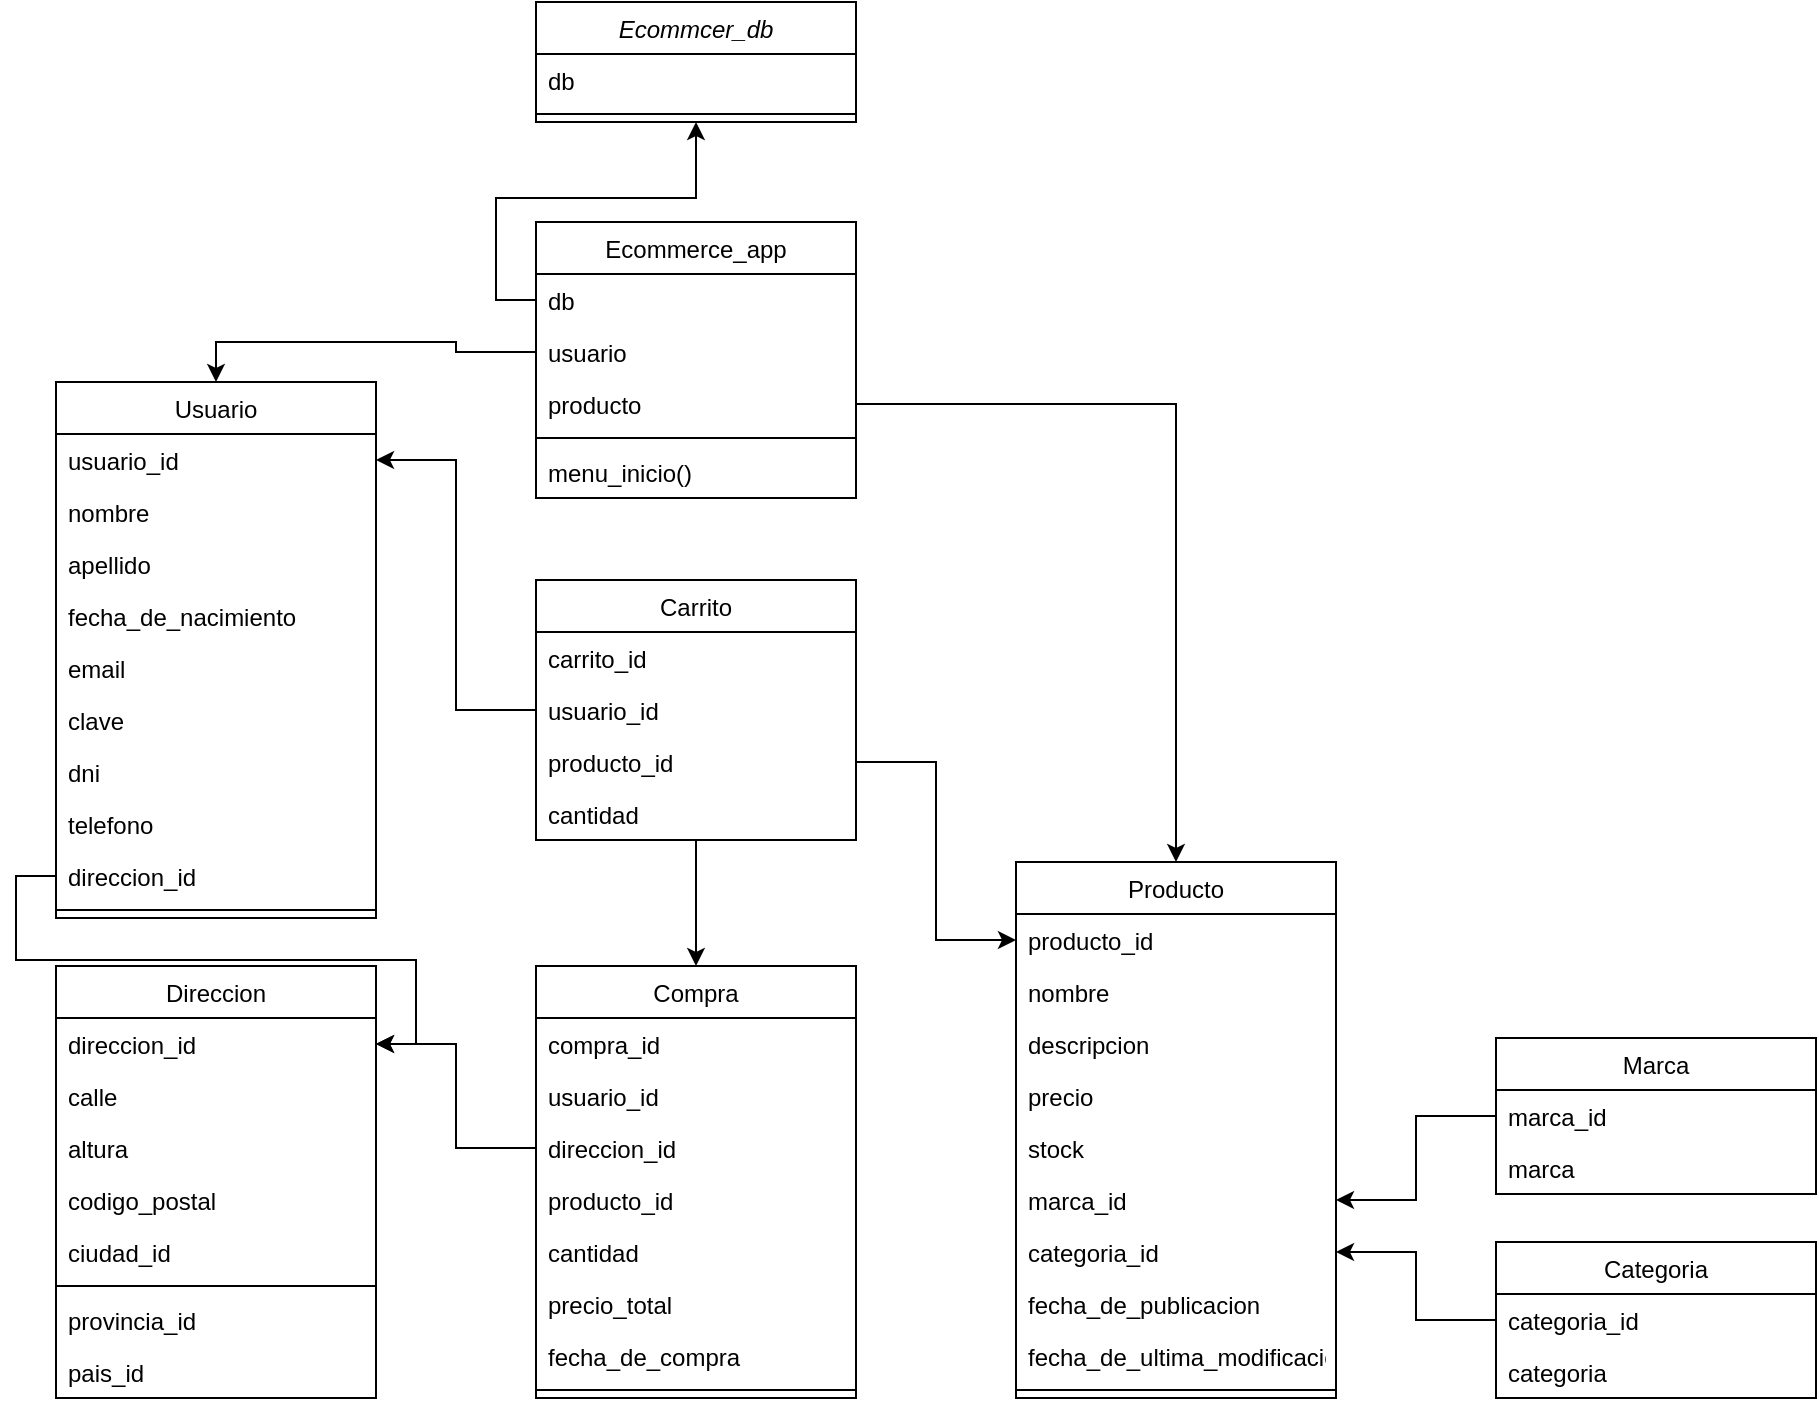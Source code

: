 <mxfile version="12.9.3" type="device" pages="2"><diagram id="C5RBs43oDa-KdzZeNtuy" name="modulos"><mxGraphModel dx="1178" dy="661" grid="1" gridSize="10" guides="1" tooltips="1" connect="1" arrows="1" fold="1" page="1" pageScale="1" pageWidth="1169" pageHeight="827" math="0" shadow="0"><root><mxCell id="WIyWlLk6GJQsqaUBKTNV-0"/><mxCell id="WIyWlLk6GJQsqaUBKTNV-1" parent="WIyWlLk6GJQsqaUBKTNV-0"/><mxCell id="T1WiUMF4BWFfiWOg5Qz1-62" style="edgeStyle=orthogonalEdgeStyle;rounded=0;orthogonalLoop=1;jettySize=auto;html=1;" parent="WIyWlLk6GJQsqaUBKTNV-1" source="T1WiUMF4BWFfiWOg5Qz1-2" target="T1WiUMF4BWFfiWOg5Qz1-28" edge="1"><mxGeometry relative="1" as="geometry"/></mxCell><mxCell id="T1WiUMF4BWFfiWOg5Qz1-63" style="edgeStyle=orthogonalEdgeStyle;rounded=0;orthogonalLoop=1;jettySize=auto;html=1;" parent="WIyWlLk6GJQsqaUBKTNV-1" source="T1WiUMF4BWFfiWOg5Qz1-3" target="zkfFHV4jXpPFQw0GAbJ--14" edge="1"><mxGeometry relative="1" as="geometry"/></mxCell><mxCell id="T1WiUMF4BWFfiWOg5Qz1-64" style="edgeStyle=orthogonalEdgeStyle;rounded=0;orthogonalLoop=1;jettySize=auto;html=1;" parent="WIyWlLk6GJQsqaUBKTNV-1" source="T1WiUMF4BWFfiWOg5Qz1-0" target="zkfFHV4jXpPFQw0GAbJ--6" edge="1"><mxGeometry relative="1" as="geometry"/></mxCell><mxCell id="T1WiUMF4BWFfiWOg5Qz1-65" style="edgeStyle=orthogonalEdgeStyle;rounded=0;orthogonalLoop=1;jettySize=auto;html=1;" parent="WIyWlLk6GJQsqaUBKTNV-1" source="zkfFHV4jXpPFQw0GAbJ--11" target="T1WiUMF4BWFfiWOg5Qz1-41" edge="1"><mxGeometry relative="1" as="geometry"/></mxCell><mxCell id="T1WiUMF4BWFfiWOg5Qz1-66" style="edgeStyle=orthogonalEdgeStyle;rounded=0;orthogonalLoop=1;jettySize=auto;html=1;" parent="WIyWlLk6GJQsqaUBKTNV-1" source="T1WiUMF4BWFfiWOg5Qz1-15" target="T1WiUMF4BWFfiWOg5Qz1-27" edge="1"><mxGeometry relative="1" as="geometry"/></mxCell><mxCell id="T1WiUMF4BWFfiWOg5Qz1-67" style="edgeStyle=orthogonalEdgeStyle;rounded=0;orthogonalLoop=1;jettySize=auto;html=1;" parent="WIyWlLk6GJQsqaUBKTNV-1" source="T1WiUMF4BWFfiWOg5Qz1-9" target="T1WiUMF4BWFfiWOg5Qz1-26" edge="1"><mxGeometry relative="1" as="geometry"/></mxCell><mxCell id="T1WiUMF4BWFfiWOg5Qz1-68" style="edgeStyle=orthogonalEdgeStyle;rounded=0;orthogonalLoop=1;jettySize=auto;html=1;" parent="WIyWlLk6GJQsqaUBKTNV-1" source="T1WiUMF4BWFfiWOg5Qz1-21" target="zkfFHV4jXpPFQw0GAbJ--0" edge="1"><mxGeometry relative="1" as="geometry"/></mxCell><mxCell id="T1WiUMF4BWFfiWOg5Qz1-69" style="edgeStyle=orthogonalEdgeStyle;rounded=0;orthogonalLoop=1;jettySize=auto;html=1;" parent="WIyWlLk6GJQsqaUBKTNV-1" source="T1WiUMF4BWFfiWOg5Qz1-18" target="zkfFHV4jXpPFQw0GAbJ--17" edge="1"><mxGeometry relative="1" as="geometry"/></mxCell><mxCell id="T1WiUMF4BWFfiWOg5Qz1-70" style="edgeStyle=orthogonalEdgeStyle;rounded=0;orthogonalLoop=1;jettySize=auto;html=1;" parent="WIyWlLk6GJQsqaUBKTNV-1" source="T1WiUMF4BWFfiWOg5Qz1-19" target="zkfFHV4jXpPFQw0GAbJ--13" edge="1"><mxGeometry relative="1" as="geometry"/></mxCell><mxCell id="zkfFHV4jXpPFQw0GAbJ--13" value="Producto" style="swimlane;fontStyle=0;align=center;verticalAlign=top;childLayout=stackLayout;horizontal=1;startSize=26;horizontalStack=0;resizeParent=1;resizeLast=0;collapsible=1;marginBottom=0;rounded=0;shadow=0;strokeWidth=1;" parent="WIyWlLk6GJQsqaUBKTNV-1" vertex="1"><mxGeometry x="720" y="490" width="160" height="268" as="geometry"><mxRectangle x="640" y="40" width="170" height="26" as="alternateBounds"/></mxGeometry></mxCell><mxCell id="zkfFHV4jXpPFQw0GAbJ--14" value="producto_id" style="text;align=left;verticalAlign=top;spacingLeft=4;spacingRight=4;overflow=hidden;rotatable=0;points=[[0,0.5],[1,0.5]];portConstraint=eastwest;" parent="zkfFHV4jXpPFQw0GAbJ--13" vertex="1"><mxGeometry y="26" width="160" height="26" as="geometry"/></mxCell><mxCell id="T1WiUMF4BWFfiWOg5Qz1-22" value="nombre" style="text;strokeColor=none;fillColor=none;align=left;verticalAlign=top;spacingLeft=4;spacingRight=4;overflow=hidden;rotatable=0;points=[[0,0.5],[1,0.5]];portConstraint=eastwest;" parent="zkfFHV4jXpPFQw0GAbJ--13" vertex="1"><mxGeometry y="52" width="160" height="26" as="geometry"/></mxCell><mxCell id="T1WiUMF4BWFfiWOg5Qz1-23" value="descripcion" style="text;strokeColor=none;fillColor=none;align=left;verticalAlign=top;spacingLeft=4;spacingRight=4;overflow=hidden;rotatable=0;points=[[0,0.5],[1,0.5]];portConstraint=eastwest;" parent="zkfFHV4jXpPFQw0GAbJ--13" vertex="1"><mxGeometry y="78" width="160" height="26" as="geometry"/></mxCell><mxCell id="T1WiUMF4BWFfiWOg5Qz1-24" value="precio" style="text;strokeColor=none;fillColor=none;align=left;verticalAlign=top;spacingLeft=4;spacingRight=4;overflow=hidden;rotatable=0;points=[[0,0.5],[1,0.5]];portConstraint=eastwest;" parent="zkfFHV4jXpPFQw0GAbJ--13" vertex="1"><mxGeometry y="104" width="160" height="26" as="geometry"/></mxCell><mxCell id="T1WiUMF4BWFfiWOg5Qz1-25" value="stock" style="text;strokeColor=none;fillColor=none;align=left;verticalAlign=top;spacingLeft=4;spacingRight=4;overflow=hidden;rotatable=0;points=[[0,0.5],[1,0.5]];portConstraint=eastwest;" parent="zkfFHV4jXpPFQw0GAbJ--13" vertex="1"><mxGeometry y="130" width="160" height="26" as="geometry"/></mxCell><mxCell id="T1WiUMF4BWFfiWOg5Qz1-26" value="marca_id" style="text;strokeColor=none;fillColor=none;align=left;verticalAlign=top;spacingLeft=4;spacingRight=4;overflow=hidden;rotatable=0;points=[[0,0.5],[1,0.5]];portConstraint=eastwest;" parent="zkfFHV4jXpPFQw0GAbJ--13" vertex="1"><mxGeometry y="156" width="160" height="26" as="geometry"/></mxCell><mxCell id="T1WiUMF4BWFfiWOg5Qz1-27" value="categoria_id" style="text;strokeColor=none;fillColor=none;align=left;verticalAlign=top;spacingLeft=4;spacingRight=4;overflow=hidden;rotatable=0;points=[[0,0.5],[1,0.5]];portConstraint=eastwest;" parent="zkfFHV4jXpPFQw0GAbJ--13" vertex="1"><mxGeometry y="182" width="160" height="26" as="geometry"/></mxCell><mxCell id="T1WiUMF4BWFfiWOg5Qz1-39" value="fecha_de_publicacion" style="text;strokeColor=none;fillColor=none;align=left;verticalAlign=top;spacingLeft=4;spacingRight=4;overflow=hidden;rotatable=0;points=[[0,0.5],[1,0.5]];portConstraint=eastwest;" parent="zkfFHV4jXpPFQw0GAbJ--13" vertex="1"><mxGeometry y="208" width="160" height="26" as="geometry"/></mxCell><mxCell id="T1WiUMF4BWFfiWOg5Qz1-40" value="fecha_de_ultima_modificacion" style="text;strokeColor=none;fillColor=none;align=left;verticalAlign=top;spacingLeft=4;spacingRight=4;overflow=hidden;rotatable=0;points=[[0,0.5],[1,0.5]];portConstraint=eastwest;" parent="zkfFHV4jXpPFQw0GAbJ--13" vertex="1"><mxGeometry y="234" width="160" height="26" as="geometry"/></mxCell><mxCell id="zkfFHV4jXpPFQw0GAbJ--15" value="" style="line;html=1;strokeWidth=1;align=left;verticalAlign=middle;spacingTop=-1;spacingLeft=3;spacingRight=3;rotatable=0;labelPosition=right;points=[];portConstraint=eastwest;" parent="zkfFHV4jXpPFQw0GAbJ--13" vertex="1"><mxGeometry y="260" width="160" height="8" as="geometry"/></mxCell><mxCell id="T1WiUMF4BWFfiWOg5Qz1-8" value="Marca" style="swimlane;fontStyle=0;childLayout=stackLayout;horizontal=1;startSize=26;fillColor=none;horizontalStack=0;resizeParent=1;resizeParentMax=0;resizeLast=0;collapsible=1;marginBottom=0;" parent="WIyWlLk6GJQsqaUBKTNV-1" vertex="1"><mxGeometry x="960" y="578" width="160" height="78" as="geometry"><mxRectangle x="640" y="160" width="70" height="26" as="alternateBounds"/></mxGeometry></mxCell><mxCell id="T1WiUMF4BWFfiWOg5Qz1-9" value="marca_id" style="text;strokeColor=none;fillColor=none;align=left;verticalAlign=top;spacingLeft=4;spacingRight=4;overflow=hidden;rotatable=0;points=[[0,0.5],[1,0.5]];portConstraint=eastwest;" parent="T1WiUMF4BWFfiWOg5Qz1-8" vertex="1"><mxGeometry y="26" width="160" height="26" as="geometry"/></mxCell><mxCell id="T1WiUMF4BWFfiWOg5Qz1-10" value="marca" style="text;strokeColor=none;fillColor=none;align=left;verticalAlign=top;spacingLeft=4;spacingRight=4;overflow=hidden;rotatable=0;points=[[0,0.5],[1,0.5]];portConstraint=eastwest;" parent="T1WiUMF4BWFfiWOg5Qz1-8" vertex="1"><mxGeometry y="52" width="160" height="26" as="geometry"/></mxCell><mxCell id="T1WiUMF4BWFfiWOg5Qz1-12" value="Categoria" style="swimlane;fontStyle=0;childLayout=stackLayout;horizontal=1;startSize=26;fillColor=none;horizontalStack=0;resizeParent=1;resizeParentMax=0;resizeLast=0;collapsible=1;marginBottom=0;" parent="WIyWlLk6GJQsqaUBKTNV-1" vertex="1"><mxGeometry x="960" y="680" width="160" height="78" as="geometry"><mxRectangle x="600" y="400" width="80" height="26" as="alternateBounds"/></mxGeometry></mxCell><mxCell id="T1WiUMF4BWFfiWOg5Qz1-15" value="categoria_id" style="text;strokeColor=none;fillColor=none;align=left;verticalAlign=top;spacingLeft=4;spacingRight=4;overflow=hidden;rotatable=0;points=[[0,0.5],[1,0.5]];portConstraint=eastwest;" parent="T1WiUMF4BWFfiWOg5Qz1-12" vertex="1"><mxGeometry y="26" width="160" height="26" as="geometry"/></mxCell><mxCell id="T1WiUMF4BWFfiWOg5Qz1-13" value="categoria" style="text;strokeColor=none;fillColor=none;align=left;verticalAlign=top;spacingLeft=4;spacingRight=4;overflow=hidden;rotatable=0;points=[[0,0.5],[1,0.5]];portConstraint=eastwest;" parent="T1WiUMF4BWFfiWOg5Qz1-12" vertex="1"><mxGeometry y="52" width="160" height="26" as="geometry"/></mxCell><mxCell id="T1WiUMF4BWFfiWOg5Qz1-4" value="Direccion" style="swimlane;fontStyle=0;childLayout=stackLayout;horizontal=1;startSize=26;fillColor=none;horizontalStack=0;resizeParent=1;resizeParentMax=0;resizeLast=0;collapsible=1;marginBottom=0;" parent="WIyWlLk6GJQsqaUBKTNV-1" vertex="1"><mxGeometry x="240" y="542" width="160" height="216" as="geometry"><mxRectangle x="240" y="110" width="80" height="26" as="alternateBounds"/></mxGeometry></mxCell><mxCell id="T1WiUMF4BWFfiWOg5Qz1-41" value="direccion_id" style="text;strokeColor=none;fillColor=none;align=left;verticalAlign=top;spacingLeft=4;spacingRight=4;overflow=hidden;rotatable=0;points=[[0,0.5],[1,0.5]];portConstraint=eastwest;" parent="T1WiUMF4BWFfiWOg5Qz1-4" vertex="1"><mxGeometry y="26" width="160" height="26" as="geometry"/></mxCell><mxCell id="T1WiUMF4BWFfiWOg5Qz1-42" value="calle" style="text;strokeColor=none;fillColor=none;align=left;verticalAlign=top;spacingLeft=4;spacingRight=4;overflow=hidden;rotatable=0;points=[[0,0.5],[1,0.5]];portConstraint=eastwest;" parent="T1WiUMF4BWFfiWOg5Qz1-4" vertex="1"><mxGeometry y="52" width="160" height="26" as="geometry"/></mxCell><mxCell id="T1WiUMF4BWFfiWOg5Qz1-43" value="altura" style="text;strokeColor=none;fillColor=none;align=left;verticalAlign=top;spacingLeft=4;spacingRight=4;overflow=hidden;rotatable=0;points=[[0,0.5],[1,0.5]];portConstraint=eastwest;" parent="T1WiUMF4BWFfiWOg5Qz1-4" vertex="1"><mxGeometry y="78" width="160" height="26" as="geometry"/></mxCell><mxCell id="T1WiUMF4BWFfiWOg5Qz1-44" value="codigo_postal" style="text;strokeColor=none;fillColor=none;align=left;verticalAlign=top;spacingLeft=4;spacingRight=4;overflow=hidden;rotatable=0;points=[[0,0.5],[1,0.5]];portConstraint=eastwest;" parent="T1WiUMF4BWFfiWOg5Qz1-4" vertex="1"><mxGeometry y="104" width="160" height="26" as="geometry"/></mxCell><mxCell id="T1WiUMF4BWFfiWOg5Qz1-45" value="ciudad_id" style="text;strokeColor=none;fillColor=none;align=left;verticalAlign=top;spacingLeft=4;spacingRight=4;overflow=hidden;rotatable=0;points=[[0,0.5],[1,0.5]];portConstraint=eastwest;" parent="T1WiUMF4BWFfiWOg5Qz1-4" vertex="1"><mxGeometry y="130" width="160" height="26" as="geometry"/></mxCell><mxCell id="T1WiUMF4BWFfiWOg5Qz1-46" value="" style="line;html=1;strokeWidth=1;align=left;verticalAlign=middle;spacingTop=-1;spacingLeft=3;spacingRight=3;rotatable=0;labelPosition=right;points=[];portConstraint=eastwest;" parent="T1WiUMF4BWFfiWOg5Qz1-4" vertex="1"><mxGeometry y="156" width="160" height="8" as="geometry"/></mxCell><mxCell id="T1WiUMF4BWFfiWOg5Qz1-47" value="provincia_id" style="text;strokeColor=none;fillColor=none;align=left;verticalAlign=top;spacingLeft=4;spacingRight=4;overflow=hidden;rotatable=0;points=[[0,0.5],[1,0.5]];portConstraint=eastwest;" parent="T1WiUMF4BWFfiWOg5Qz1-4" vertex="1"><mxGeometry y="164" width="160" height="26" as="geometry"/></mxCell><mxCell id="T1WiUMF4BWFfiWOg5Qz1-48" value="pais_id" style="text;strokeColor=none;fillColor=none;align=left;verticalAlign=top;spacingLeft=4;spacingRight=4;overflow=hidden;rotatable=0;points=[[0,0.5],[1,0.5]];portConstraint=eastwest;" parent="T1WiUMF4BWFfiWOg5Qz1-4" vertex="1"><mxGeometry y="190" width="160" height="26" as="geometry"/></mxCell><mxCell id="zkfFHV4jXpPFQw0GAbJ--6" value="Compra" style="swimlane;fontStyle=0;align=center;verticalAlign=top;childLayout=stackLayout;horizontal=1;startSize=26;horizontalStack=0;resizeParent=1;resizeLast=0;collapsible=1;marginBottom=0;rounded=0;shadow=0;strokeWidth=1;" parent="WIyWlLk6GJQsqaUBKTNV-1" vertex="1"><mxGeometry x="480" y="542" width="160" height="216" as="geometry"><mxRectangle x="240" y="210" width="160" height="26" as="alternateBounds"/></mxGeometry></mxCell><mxCell id="zkfFHV4jXpPFQw0GAbJ--7" value="compra_id" style="text;align=left;verticalAlign=top;spacingLeft=4;spacingRight=4;overflow=hidden;rotatable=0;points=[[0,0.5],[1,0.5]];portConstraint=eastwest;" parent="zkfFHV4jXpPFQw0GAbJ--6" vertex="1"><mxGeometry y="26" width="160" height="26" as="geometry"/></mxCell><mxCell id="zkfFHV4jXpPFQw0GAbJ--8" value="usuario_id" style="text;align=left;verticalAlign=top;spacingLeft=4;spacingRight=4;overflow=hidden;rotatable=0;points=[[0,0.5],[1,0.5]];portConstraint=eastwest;rounded=0;shadow=0;html=0;" parent="zkfFHV4jXpPFQw0GAbJ--6" vertex="1"><mxGeometry y="52" width="160" height="26" as="geometry"/></mxCell><mxCell id="zkfFHV4jXpPFQw0GAbJ--11" value="direccion_id" style="text;align=left;verticalAlign=top;spacingLeft=4;spacingRight=4;overflow=hidden;rotatable=0;points=[[0,0.5],[1,0.5]];portConstraint=eastwest;" parent="zkfFHV4jXpPFQw0GAbJ--6" vertex="1"><mxGeometry y="78" width="160" height="26" as="geometry"/></mxCell><mxCell id="T1WiUMF4BWFfiWOg5Qz1-52" value="producto_id" style="text;align=left;verticalAlign=top;spacingLeft=4;spacingRight=4;overflow=hidden;rotatable=0;points=[[0,0.5],[1,0.5]];portConstraint=eastwest;" parent="zkfFHV4jXpPFQw0GAbJ--6" vertex="1"><mxGeometry y="104" width="160" height="26" as="geometry"/></mxCell><mxCell id="T1WiUMF4BWFfiWOg5Qz1-53" value="cantidad" style="text;align=left;verticalAlign=top;spacingLeft=4;spacingRight=4;overflow=hidden;rotatable=0;points=[[0,0.5],[1,0.5]];portConstraint=eastwest;" parent="zkfFHV4jXpPFQw0GAbJ--6" vertex="1"><mxGeometry y="130" width="160" height="26" as="geometry"/></mxCell><mxCell id="T1WiUMF4BWFfiWOg5Qz1-54" value="precio_total" style="text;align=left;verticalAlign=top;spacingLeft=4;spacingRight=4;overflow=hidden;rotatable=0;points=[[0,0.5],[1,0.5]];portConstraint=eastwest;" parent="zkfFHV4jXpPFQw0GAbJ--6" vertex="1"><mxGeometry y="156" width="160" height="26" as="geometry"/></mxCell><mxCell id="T1WiUMF4BWFfiWOg5Qz1-55" value="fecha_de_compra" style="text;align=left;verticalAlign=top;spacingLeft=4;spacingRight=4;overflow=hidden;rotatable=0;points=[[0,0.5],[1,0.5]];portConstraint=eastwest;" parent="zkfFHV4jXpPFQw0GAbJ--6" vertex="1"><mxGeometry y="182" width="160" height="26" as="geometry"/></mxCell><mxCell id="zkfFHV4jXpPFQw0GAbJ--9" value="" style="line;html=1;strokeWidth=1;align=left;verticalAlign=middle;spacingTop=-1;spacingLeft=3;spacingRight=3;rotatable=0;labelPosition=right;points=[];portConstraint=eastwest;" parent="zkfFHV4jXpPFQw0GAbJ--6" vertex="1"><mxGeometry y="208" width="160" height="8" as="geometry"/></mxCell><mxCell id="T1WiUMF4BWFfiWOg5Qz1-0" value="Carrito" style="swimlane;fontStyle=0;childLayout=stackLayout;horizontal=1;startSize=26;fillColor=none;horizontalStack=0;resizeParent=1;resizeParentMax=0;resizeLast=0;collapsible=1;marginBottom=0;" parent="WIyWlLk6GJQsqaUBKTNV-1" vertex="1"><mxGeometry x="480" y="349" width="160" height="130" as="geometry"><mxRectangle x="440" y="40" width="70" height="26" as="alternateBounds"/></mxGeometry></mxCell><mxCell id="T1WiUMF4BWFfiWOg5Qz1-1" value="carrito_id" style="text;strokeColor=none;fillColor=none;align=left;verticalAlign=top;spacingLeft=4;spacingRight=4;overflow=hidden;rotatable=0;points=[[0,0.5],[1,0.5]];portConstraint=eastwest;" parent="T1WiUMF4BWFfiWOg5Qz1-0" vertex="1"><mxGeometry y="26" width="160" height="26" as="geometry"/></mxCell><mxCell id="T1WiUMF4BWFfiWOg5Qz1-2" value="usuario_id" style="text;strokeColor=none;fillColor=none;align=left;verticalAlign=top;spacingLeft=4;spacingRight=4;overflow=hidden;rotatable=0;points=[[0,0.5],[1,0.5]];portConstraint=eastwest;" parent="T1WiUMF4BWFfiWOg5Qz1-0" vertex="1"><mxGeometry y="52" width="160" height="26" as="geometry"/></mxCell><mxCell id="T1WiUMF4BWFfiWOg5Qz1-3" value="producto_id" style="text;strokeColor=none;fillColor=none;align=left;verticalAlign=top;spacingLeft=4;spacingRight=4;overflow=hidden;rotatable=0;points=[[0,0.5],[1,0.5]];portConstraint=eastwest;" parent="T1WiUMF4BWFfiWOg5Qz1-0" vertex="1"><mxGeometry y="78" width="160" height="26" as="geometry"/></mxCell><mxCell id="T1WiUMF4BWFfiWOg5Qz1-49" value="cantidad" style="text;strokeColor=none;fillColor=none;align=left;verticalAlign=top;spacingLeft=4;spacingRight=4;overflow=hidden;rotatable=0;points=[[0,0.5],[1,0.5]];portConstraint=eastwest;" parent="T1WiUMF4BWFfiWOg5Qz1-0" vertex="1"><mxGeometry y="104" width="160" height="26" as="geometry"/></mxCell><mxCell id="zkfFHV4jXpPFQw0GAbJ--17" value="Usuario" style="swimlane;fontStyle=0;align=center;verticalAlign=top;childLayout=stackLayout;horizontal=1;startSize=26;horizontalStack=0;resizeParent=1;resizeLast=0;collapsible=1;marginBottom=0;rounded=0;shadow=0;strokeWidth=1;" parent="WIyWlLk6GJQsqaUBKTNV-1" vertex="1"><mxGeometry x="240" y="250" width="160" height="268" as="geometry"><mxRectangle x="240" y="250" width="160" height="26" as="alternateBounds"/></mxGeometry></mxCell><mxCell id="T1WiUMF4BWFfiWOg5Qz1-28" value="usuario_id" style="text;strokeColor=none;fillColor=none;align=left;verticalAlign=top;spacingLeft=4;spacingRight=4;overflow=hidden;rotatable=0;points=[[0,0.5],[1,0.5]];portConstraint=eastwest;" parent="zkfFHV4jXpPFQw0GAbJ--17" vertex="1"><mxGeometry y="26" width="160" height="26" as="geometry"/></mxCell><mxCell id="T1WiUMF4BWFfiWOg5Qz1-30" value="nombre" style="text;strokeColor=none;fillColor=none;align=left;verticalAlign=top;spacingLeft=4;spacingRight=4;overflow=hidden;rotatable=0;points=[[0,0.5],[1,0.5]];portConstraint=eastwest;" parent="zkfFHV4jXpPFQw0GAbJ--17" vertex="1"><mxGeometry y="52" width="160" height="26" as="geometry"/></mxCell><mxCell id="T1WiUMF4BWFfiWOg5Qz1-31" value="apellido" style="text;strokeColor=none;fillColor=none;align=left;verticalAlign=top;spacingLeft=4;spacingRight=4;overflow=hidden;rotatable=0;points=[[0,0.5],[1,0.5]];portConstraint=eastwest;" parent="zkfFHV4jXpPFQw0GAbJ--17" vertex="1"><mxGeometry y="78" width="160" height="26" as="geometry"/></mxCell><mxCell id="T1WiUMF4BWFfiWOg5Qz1-34" value="fecha_de_nacimiento" style="text;strokeColor=none;fillColor=none;align=left;verticalAlign=top;spacingLeft=4;spacingRight=4;overflow=hidden;rotatable=0;points=[[0,0.5],[1,0.5]];portConstraint=eastwest;" parent="zkfFHV4jXpPFQw0GAbJ--17" vertex="1"><mxGeometry y="104" width="160" height="26" as="geometry"/></mxCell><mxCell id="T1WiUMF4BWFfiWOg5Qz1-29" value="email" style="text;strokeColor=none;fillColor=none;align=left;verticalAlign=top;spacingLeft=4;spacingRight=4;overflow=hidden;rotatable=0;points=[[0,0.5],[1,0.5]];portConstraint=eastwest;" parent="zkfFHV4jXpPFQw0GAbJ--17" vertex="1"><mxGeometry y="130" width="160" height="26" as="geometry"/></mxCell><mxCell id="T1WiUMF4BWFfiWOg5Qz1-32" value="clave" style="text;strokeColor=none;fillColor=none;align=left;verticalAlign=top;spacingLeft=4;spacingRight=4;overflow=hidden;rotatable=0;points=[[0,0.5],[1,0.5]];portConstraint=eastwest;" parent="zkfFHV4jXpPFQw0GAbJ--17" vertex="1"><mxGeometry y="156" width="160" height="26" as="geometry"/></mxCell><mxCell id="T1WiUMF4BWFfiWOg5Qz1-36" value="dni" style="text;strokeColor=none;fillColor=none;align=left;verticalAlign=top;spacingLeft=4;spacingRight=4;overflow=hidden;rotatable=0;points=[[0,0.5],[1,0.5]];portConstraint=eastwest;" parent="zkfFHV4jXpPFQw0GAbJ--17" vertex="1"><mxGeometry y="182" width="160" height="26" as="geometry"/></mxCell><mxCell id="T1WiUMF4BWFfiWOg5Qz1-38" value="telefono" style="text;strokeColor=none;fillColor=none;align=left;verticalAlign=top;spacingLeft=4;spacingRight=4;overflow=hidden;rotatable=0;points=[[0,0.5],[1,0.5]];portConstraint=eastwest;" parent="zkfFHV4jXpPFQw0GAbJ--17" vertex="1"><mxGeometry y="208" width="160" height="26" as="geometry"/></mxCell><mxCell id="T1WiUMF4BWFfiWOg5Qz1-35" value="direccion_id" style="text;strokeColor=none;fillColor=none;align=left;verticalAlign=top;spacingLeft=4;spacingRight=4;overflow=hidden;rotatable=0;points=[[0,0.5],[1,0.5]];portConstraint=eastwest;" parent="zkfFHV4jXpPFQw0GAbJ--17" vertex="1"><mxGeometry y="234" width="160" height="26" as="geometry"/></mxCell><mxCell id="zkfFHV4jXpPFQw0GAbJ--23" value="" style="line;html=1;strokeWidth=1;align=left;verticalAlign=middle;spacingTop=-1;spacingLeft=3;spacingRight=3;rotatable=0;labelPosition=right;points=[];portConstraint=eastwest;" parent="zkfFHV4jXpPFQw0GAbJ--17" vertex="1"><mxGeometry y="260" width="160" height="8" as="geometry"/></mxCell><mxCell id="T1WiUMF4BWFfiWOg5Qz1-17" value="Ecommerce_app" style="swimlane;fontStyle=0;childLayout=stackLayout;horizontal=1;startSize=26;fillColor=none;horizontalStack=0;resizeParent=1;resizeParentMax=0;resizeLast=0;collapsible=1;marginBottom=0;" parent="WIyWlLk6GJQsqaUBKTNV-1" vertex="1"><mxGeometry x="480" y="170" width="160" height="138" as="geometry"/></mxCell><mxCell id="T1WiUMF4BWFfiWOg5Qz1-21" value="db" style="text;strokeColor=none;fillColor=none;align=left;verticalAlign=top;spacingLeft=4;spacingRight=4;overflow=hidden;rotatable=0;points=[[0,0.5],[1,0.5]];portConstraint=eastwest;" parent="T1WiUMF4BWFfiWOg5Qz1-17" vertex="1"><mxGeometry y="26" width="160" height="26" as="geometry"/></mxCell><mxCell id="T1WiUMF4BWFfiWOg5Qz1-18" value="usuario" style="text;strokeColor=none;fillColor=none;align=left;verticalAlign=top;spacingLeft=4;spacingRight=4;overflow=hidden;rotatable=0;points=[[0,0.5],[1,0.5]];portConstraint=eastwest;" parent="T1WiUMF4BWFfiWOg5Qz1-17" vertex="1"><mxGeometry y="52" width="160" height="26" as="geometry"/></mxCell><mxCell id="T1WiUMF4BWFfiWOg5Qz1-19" value="producto" style="text;strokeColor=none;fillColor=none;align=left;verticalAlign=top;spacingLeft=4;spacingRight=4;overflow=hidden;rotatable=0;points=[[0,0.5],[1,0.5]];portConstraint=eastwest;" parent="T1WiUMF4BWFfiWOg5Qz1-17" vertex="1"><mxGeometry y="78" width="160" height="26" as="geometry"/></mxCell><mxCell id="zkfFHV4jXpPFQw0GAbJ--4" value="" style="line;html=1;strokeWidth=1;align=left;verticalAlign=middle;spacingTop=-1;spacingLeft=3;spacingRight=3;rotatable=0;labelPosition=right;points=[];portConstraint=eastwest;" parent="T1WiUMF4BWFfiWOg5Qz1-17" vertex="1"><mxGeometry y="104" width="160" height="8" as="geometry"/></mxCell><mxCell id="i-xeRNtLs4kWU-n2h7Ci-0" value="menu_inicio()" style="text;strokeColor=none;fillColor=none;align=left;verticalAlign=top;spacingLeft=4;spacingRight=4;overflow=hidden;rotatable=0;points=[[0,0.5],[1,0.5]];portConstraint=eastwest;" parent="T1WiUMF4BWFfiWOg5Qz1-17" vertex="1"><mxGeometry y="112" width="160" height="26" as="geometry"/></mxCell><mxCell id="zkfFHV4jXpPFQw0GAbJ--0" value="Ecommcer_db" style="swimlane;fontStyle=2;align=center;verticalAlign=top;childLayout=stackLayout;horizontal=1;startSize=26;horizontalStack=0;resizeParent=1;resizeLast=0;collapsible=1;marginBottom=0;rounded=0;shadow=0;strokeWidth=1;" parent="WIyWlLk6GJQsqaUBKTNV-1" vertex="1"><mxGeometry x="480" y="60" width="160" height="60" as="geometry"><mxRectangle x="40" y="40" width="160" height="26" as="alternateBounds"/></mxGeometry></mxCell><mxCell id="T1WiUMF4BWFfiWOg5Qz1-57" value="db" style="text;strokeColor=none;fillColor=none;align=left;verticalAlign=top;spacingLeft=4;spacingRight=4;overflow=hidden;rotatable=0;points=[[0,0.5],[1,0.5]];portConstraint=eastwest;" parent="zkfFHV4jXpPFQw0GAbJ--0" vertex="1"><mxGeometry y="26" width="160" height="26" as="geometry"/></mxCell><mxCell id="T1WiUMF4BWFfiWOg5Qz1-56" value="" style="line;html=1;strokeWidth=1;align=left;verticalAlign=middle;spacingTop=-1;spacingLeft=3;spacingRight=3;rotatable=0;labelPosition=right;points=[];portConstraint=eastwest;" parent="zkfFHV4jXpPFQw0GAbJ--0" vertex="1"><mxGeometry y="52" width="160" height="8" as="geometry"/></mxCell><mxCell id="i-xeRNtLs4kWU-n2h7Ci-1" style="edgeStyle=orthogonalEdgeStyle;rounded=0;orthogonalLoop=1;jettySize=auto;html=1;" parent="WIyWlLk6GJQsqaUBKTNV-1" source="T1WiUMF4BWFfiWOg5Qz1-35" target="T1WiUMF4BWFfiWOg5Qz1-41" edge="1"><mxGeometry relative="1" as="geometry"/></mxCell></root></mxGraphModel></diagram><diagram id="cGY7X8ARsdYA3NdxUTz-" name="menus"><mxGraphModel dx="1178" dy="661" grid="1" gridSize="10" guides="1" tooltips="1" connect="1" arrows="1" fold="1" page="1" pageScale="1" pageWidth="1169" pageHeight="827" math="0" shadow="0"><root><mxCell id="z0wobu8BYFDKLdN8hOSS-0"/><mxCell id="z0wobu8BYFDKLdN8hOSS-1" parent="z0wobu8BYFDKLdN8hOSS-0"/><mxCell id="gaIrwLmfyTCbW8jlPoFC-41" style="edgeStyle=orthogonalEdgeStyle;rounded=0;orthogonalLoop=1;jettySize=auto;html=1;" parent="z0wobu8BYFDKLdN8hOSS-1" source="gaIrwLmfyTCbW8jlPoFC-2" target="gaIrwLmfyTCbW8jlPoFC-4" edge="1"><mxGeometry relative="1" as="geometry"/></mxCell><mxCell id="gaIrwLmfyTCbW8jlPoFC-44" style="edgeStyle=orthogonalEdgeStyle;rounded=0;orthogonalLoop=1;jettySize=auto;html=1;entryX=0.5;entryY=0;entryDx=0;entryDy=0;" parent="z0wobu8BYFDKLdN8hOSS-1" source="gaIrwLmfyTCbW8jlPoFC-1" target="gaIrwLmfyTCbW8jlPoFC-8" edge="1"><mxGeometry relative="1" as="geometry"/></mxCell><mxCell id="gaIrwLmfyTCbW8jlPoFC-49" style="edgeStyle=orthogonalEdgeStyle;rounded=0;orthogonalLoop=1;jettySize=auto;html=1;" parent="z0wobu8BYFDKLdN8hOSS-1" source="gaIrwLmfyTCbW8jlPoFC-3" target="gaIrwLmfyTCbW8jlPoFC-45" edge="1"><mxGeometry relative="1" as="geometry"/></mxCell><mxCell id="gaIrwLmfyTCbW8jlPoFC-0" value="menu_inicio()" style="swimlane;fontStyle=0;childLayout=stackLayout;horizontal=1;startSize=26;fillColor=none;horizontalStack=0;resizeParent=1;resizeParentMax=0;resizeLast=0;collapsible=1;marginBottom=0;" parent="z0wobu8BYFDKLdN8hOSS-1" vertex="1"><mxGeometry x="230" y="30" width="140" height="104" as="geometry"/></mxCell><mxCell id="gaIrwLmfyTCbW8jlPoFC-1" value="iniciar_sesion()" style="text;strokeColor=none;fillColor=none;align=left;verticalAlign=top;spacingLeft=4;spacingRight=4;overflow=hidden;rotatable=0;points=[[0,0.5],[1,0.5]];portConstraint=eastwest;" parent="gaIrwLmfyTCbW8jlPoFC-0" vertex="1"><mxGeometry y="26" width="140" height="26" as="geometry"/></mxCell><mxCell id="gaIrwLmfyTCbW8jlPoFC-2" value="registrar_usuario()" style="text;strokeColor=none;fillColor=none;align=left;verticalAlign=top;spacingLeft=4;spacingRight=4;overflow=hidden;rotatable=0;points=[[0,0.5],[1,0.5]];portConstraint=eastwest;" parent="gaIrwLmfyTCbW8jlPoFC-0" vertex="1"><mxGeometry y="52" width="140" height="26" as="geometry"/></mxCell><mxCell id="gaIrwLmfyTCbW8jlPoFC-3" value="recuperar_clave()" style="text;strokeColor=none;fillColor=none;align=left;verticalAlign=top;spacingLeft=4;spacingRight=4;overflow=hidden;rotatable=0;points=[[0,0.5],[1,0.5]];portConstraint=eastwest;" parent="gaIrwLmfyTCbW8jlPoFC-0" vertex="1"><mxGeometry y="78" width="140" height="26" as="geometry"/></mxCell><mxCell id="lcstVmqa9QqciZVMqiKw-4" style="edgeStyle=orthogonalEdgeStyle;rounded=0;orthogonalLoop=1;jettySize=auto;html=1;" edge="1" parent="z0wobu8BYFDKLdN8hOSS-1" source="gaIrwLmfyTCbW8jlPoFC-8" target="lcstVmqa9QqciZVMqiKw-0"><mxGeometry relative="1" as="geometry"/></mxCell><mxCell id="gaIrwLmfyTCbW8jlPoFC-8" value="iniciar_sesion()" style="swimlane;fontStyle=0;childLayout=stackLayout;horizontal=1;startSize=26;fillColor=none;horizontalStack=0;resizeParent=1;resizeParentMax=0;resizeLast=0;collapsible=1;marginBottom=0;" parent="z0wobu8BYFDKLdN8hOSS-1" vertex="1"><mxGeometry x="230" y="200" width="140" height="78" as="geometry"/></mxCell><mxCell id="gaIrwLmfyTCbW8jlPoFC-9" value="email" style="text;strokeColor=none;fillColor=none;align=left;verticalAlign=top;spacingLeft=4;spacingRight=4;overflow=hidden;rotatable=0;points=[[0,0.5],[1,0.5]];portConstraint=eastwest;" parent="gaIrwLmfyTCbW8jlPoFC-8" vertex="1"><mxGeometry y="26" width="140" height="26" as="geometry"/></mxCell><mxCell id="gaIrwLmfyTCbW8jlPoFC-10" value="clave" style="text;strokeColor=none;fillColor=none;align=left;verticalAlign=top;spacingLeft=4;spacingRight=4;overflow=hidden;rotatable=0;points=[[0,0.5],[1,0.5]];portConstraint=eastwest;" parent="gaIrwLmfyTCbW8jlPoFC-8" vertex="1"><mxGeometry y="52" width="140" height="26" as="geometry"/></mxCell><mxCell id="gaIrwLmfyTCbW8jlPoFC-4" value="registrar_usuario()" style="swimlane;fontStyle=0;childLayout=stackLayout;horizontal=1;startSize=26;fillColor=none;horizontalStack=0;resizeParent=1;resizeParentMax=0;resizeLast=0;collapsible=1;marginBottom=0;" parent="z0wobu8BYFDKLdN8hOSS-1" vertex="1" collapsed="1"><mxGeometry x="40" y="40" width="130" height="26" as="geometry"><mxRectangle x="40" y="42" width="140" height="30" as="alternateBounds"/></mxGeometry></mxCell><mxCell id="gaIrwLmfyTCbW8jlPoFC-45" value="recuperar_clave()" style="swimlane;fontStyle=0;childLayout=stackLayout;horizontal=1;startSize=26;fillColor=none;horizontalStack=0;resizeParent=1;resizeParentMax=0;resizeLast=0;collapsible=1;marginBottom=0;" parent="z0wobu8BYFDKLdN8hOSS-1" vertex="1" collapsed="1"><mxGeometry x="40" y="120" width="130" height="26" as="geometry"><mxRectangle x="40" y="124" width="140" height="52" as="alternateBounds"/></mxGeometry></mxCell><mxCell id="gaIrwLmfyTCbW8jlPoFC-48" value="email" style="text;strokeColor=none;fillColor=none;align=left;verticalAlign=top;spacingLeft=4;spacingRight=4;overflow=hidden;rotatable=0;points=[[0,0.5],[1,0.5]];portConstraint=eastwest;" parent="gaIrwLmfyTCbW8jlPoFC-45" vertex="1"><mxGeometry y="26" width="130" height="26" as="geometry"/></mxCell><mxCell id="gaIrwLmfyTCbW8jlPoFC-50" style="edgeStyle=orthogonalEdgeStyle;rounded=0;orthogonalLoop=1;jettySize=auto;html=1;" parent="z0wobu8BYFDKLdN8hOSS-1" source="gaIrwLmfyTCbW8jlPoFC-1" target="gaIrwLmfyTCbW8jlPoFC-21" edge="1"><mxGeometry relative="1" as="geometry"/></mxCell><mxCell id="gaIrwLmfyTCbW8jlPoFC-12" value="menu_perfil()" style="swimlane;fontStyle=0;childLayout=stackLayout;horizontal=1;startSize=26;fillColor=none;horizontalStack=0;resizeParent=1;resizeParentMax=0;resizeLast=0;collapsible=1;marginBottom=0;" parent="z0wobu8BYFDKLdN8hOSS-1" vertex="1"><mxGeometry x="30" y="450" width="140" height="208" as="geometry"/></mxCell><mxCell id="gaIrwLmfyTCbW8jlPoFC-13" value="modificar_nombre()" style="text;strokeColor=none;fillColor=none;align=left;verticalAlign=top;spacingLeft=4;spacingRight=4;overflow=hidden;rotatable=0;points=[[0,0.5],[1,0.5]];portConstraint=eastwest;" parent="gaIrwLmfyTCbW8jlPoFC-12" vertex="1"><mxGeometry y="26" width="140" height="26" as="geometry"/></mxCell><mxCell id="gaIrwLmfyTCbW8jlPoFC-16" value="modificar_apellido()" style="text;strokeColor=none;fillColor=none;align=left;verticalAlign=top;spacingLeft=4;spacingRight=4;overflow=hidden;rotatable=0;points=[[0,0.5],[1,0.5]];portConstraint=eastwest;" parent="gaIrwLmfyTCbW8jlPoFC-12" vertex="1"><mxGeometry y="52" width="140" height="26" as="geometry"/></mxCell><mxCell id="gaIrwLmfyTCbW8jlPoFC-17" value="modificar_email()" style="text;strokeColor=none;fillColor=none;align=left;verticalAlign=top;spacingLeft=4;spacingRight=4;overflow=hidden;rotatable=0;points=[[0,0.5],[1,0.5]];portConstraint=eastwest;" parent="gaIrwLmfyTCbW8jlPoFC-12" vertex="1"><mxGeometry y="78" width="140" height="26" as="geometry"/></mxCell><mxCell id="gaIrwLmfyTCbW8jlPoFC-18" value="modificar_clave()" style="text;strokeColor=none;fillColor=none;align=left;verticalAlign=top;spacingLeft=4;spacingRight=4;overflow=hidden;rotatable=0;points=[[0,0.5],[1,0.5]];portConstraint=eastwest;" parent="gaIrwLmfyTCbW8jlPoFC-12" vertex="1"><mxGeometry y="104" width="140" height="26" as="geometry"/></mxCell><mxCell id="gaIrwLmfyTCbW8jlPoFC-19" value="modificar_telefono()" style="text;strokeColor=none;fillColor=none;align=left;verticalAlign=top;spacingLeft=4;spacingRight=4;overflow=hidden;rotatable=0;points=[[0,0.5],[1,0.5]];portConstraint=eastwest;" parent="gaIrwLmfyTCbW8jlPoFC-12" vertex="1"><mxGeometry y="130" width="140" height="26" as="geometry"/></mxCell><mxCell id="gaIrwLmfyTCbW8jlPoFC-20" value="modificar_direccion()" style="text;strokeColor=none;fillColor=none;align=left;verticalAlign=top;spacingLeft=4;spacingRight=4;overflow=hidden;rotatable=0;points=[[0,0.5],[1,0.5]];portConstraint=eastwest;" parent="gaIrwLmfyTCbW8jlPoFC-12" vertex="1"><mxGeometry y="156" width="140" height="26" as="geometry"/></mxCell><mxCell id="gaIrwLmfyTCbW8jlPoFC-14" value="eliminar_usuario()" style="text;strokeColor=none;fillColor=none;align=left;verticalAlign=top;spacingLeft=4;spacingRight=4;overflow=hidden;rotatable=0;points=[[0,0.5],[1,0.5]];portConstraint=eastwest;" parent="gaIrwLmfyTCbW8jlPoFC-12" vertex="1"><mxGeometry y="182" width="140" height="26" as="geometry"/></mxCell><mxCell id="lcstVmqa9QqciZVMqiKw-0" value="menu_usuario()" style="swimlane;fontStyle=0;childLayout=stackLayout;horizontal=1;startSize=26;fillColor=none;horizontalStack=0;resizeParent=1;resizeParentMax=0;resizeLast=0;collapsible=1;marginBottom=0;" vertex="1" parent="z0wobu8BYFDKLdN8hOSS-1"><mxGeometry x="230" y="310" width="140" height="138" as="geometry"/></mxCell><mxCell id="lcstVmqa9QqciZVMqiKw-1" value="menu_perfil()" style="text;strokeColor=none;fillColor=none;align=left;verticalAlign=top;spacingLeft=4;spacingRight=4;overflow=hidden;rotatable=0;points=[[0,0.5],[1,0.5]];portConstraint=eastwest;" vertex="1" parent="lcstVmqa9QqciZVMqiKw-0"><mxGeometry y="26" width="140" height="26" as="geometry"/></mxCell><mxCell id="lcstVmqa9QqciZVMqiKw-2" value="menu_catalogo()" style="text;strokeColor=none;fillColor=none;align=left;verticalAlign=top;spacingLeft=4;spacingRight=4;overflow=hidden;rotatable=0;points=[[0,0.5],[1,0.5]];portConstraint=eastwest;" vertex="1" parent="lcstVmqa9QqciZVMqiKw-0"><mxGeometry y="52" width="140" height="26" as="geometry"/></mxCell><mxCell id="lcstVmqa9QqciZVMqiKw-3" value="menu_carrito()" style="text;strokeColor=none;fillColor=none;align=left;verticalAlign=top;spacingLeft=4;spacingRight=4;overflow=hidden;rotatable=0;points=[[0,0.5],[1,0.5]];portConstraint=eastwest;" vertex="1" parent="lcstVmqa9QqciZVMqiKw-0"><mxGeometry y="78" width="140" height="26" as="geometry"/></mxCell><mxCell id="lcstVmqa9QqciZVMqiKw-12" value="" style="line;strokeWidth=1;fillColor=none;align=left;verticalAlign=middle;spacingTop=-1;spacingLeft=3;spacingRight=3;rotatable=0;labelPosition=right;points=[];portConstraint=eastwest;" vertex="1" parent="lcstVmqa9QqciZVMqiKw-0"><mxGeometry y="104" width="140" height="8" as="geometry"/></mxCell><mxCell id="lcstVmqa9QqciZVMqiKw-8" value="cerrar sesion" style="text;strokeColor=none;fillColor=none;align=left;verticalAlign=top;spacingLeft=4;spacingRight=4;overflow=hidden;rotatable=0;points=[[0,0.5],[1,0.5]];portConstraint=eastwest;" vertex="1" parent="lcstVmqa9QqciZVMqiKw-0"><mxGeometry y="112" width="140" height="26" as="geometry"/></mxCell><mxCell id="lcstVmqa9QqciZVMqiKw-5" style="edgeStyle=orthogonalEdgeStyle;rounded=0;orthogonalLoop=1;jettySize=auto;html=1;" edge="1" parent="z0wobu8BYFDKLdN8hOSS-1" source="lcstVmqa9QqciZVMqiKw-1" target="gaIrwLmfyTCbW8jlPoFC-12"><mxGeometry relative="1" as="geometry"/></mxCell><mxCell id="lcstVmqa9QqciZVMqiKw-6" style="edgeStyle=orthogonalEdgeStyle;rounded=0;orthogonalLoop=1;jettySize=auto;html=1;" edge="1" parent="z0wobu8BYFDKLdN8hOSS-1" source="lcstVmqa9QqciZVMqiKw-2" target="gaIrwLmfyTCbW8jlPoFC-30"><mxGeometry relative="1" as="geometry"/></mxCell><mxCell id="lcstVmqa9QqciZVMqiKw-7" style="edgeStyle=orthogonalEdgeStyle;rounded=0;orthogonalLoop=1;jettySize=auto;html=1;" edge="1" parent="z0wobu8BYFDKLdN8hOSS-1" source="lcstVmqa9QqciZVMqiKw-3" target="gaIrwLmfyTCbW8jlPoFC-33"><mxGeometry relative="1" as="geometry"/></mxCell><mxCell id="lcstVmqa9QqciZVMqiKw-11" style="edgeStyle=orthogonalEdgeStyle;rounded=0;orthogonalLoop=1;jettySize=auto;html=1;" edge="1" parent="z0wobu8BYFDKLdN8hOSS-1" source="lcstVmqa9QqciZVMqiKw-9" target="gaIrwLmfyTCbW8jlPoFC-31"><mxGeometry relative="1" as="geometry"/></mxCell><mxCell id="gaIrwLmfyTCbW8jlPoFC-29" value="menu_catalogo()" style="swimlane;fontStyle=0;childLayout=stackLayout;horizontal=1;startSize=26;fillColor=none;horizontalStack=0;resizeParent=1;resizeParentMax=0;resizeLast=0;collapsible=1;marginBottom=0;" parent="z0wobu8BYFDKLdN8hOSS-1" vertex="1"><mxGeometry x="430" y="430" width="180" height="104" as="geometry"/></mxCell><mxCell id="gaIrwLmfyTCbW8jlPoFC-30" value="filtrar()" style="text;strokeColor=none;fillColor=none;align=left;verticalAlign=top;spacingLeft=4;spacingRight=4;overflow=hidden;rotatable=0;points=[[0,0.5],[1,0.5]];portConstraint=eastwest;" parent="gaIrwLmfyTCbW8jlPoFC-29" vertex="1"><mxGeometry y="26" width="180" height="26" as="geometry"/></mxCell><mxCell id="gaIrwLmfyTCbW8jlPoFC-31" value="buscar_producto_por_nombre()" style="text;strokeColor=none;fillColor=none;align=left;verticalAlign=top;spacingLeft=4;spacingRight=4;overflow=hidden;rotatable=0;points=[[0,0.5],[1,0.5]];portConstraint=eastwest;" parent="gaIrwLmfyTCbW8jlPoFC-29" vertex="1"><mxGeometry y="52" width="180" height="26" as="geometry"/></mxCell><mxCell id="gaIrwLmfyTCbW8jlPoFC-32" value="agregar_al_carrito()" style="text;strokeColor=none;fillColor=none;align=left;verticalAlign=top;spacingLeft=4;spacingRight=4;overflow=hidden;rotatable=0;points=[[0,0.5],[1,0.5]];portConstraint=eastwest;" parent="gaIrwLmfyTCbW8jlPoFC-29" vertex="1"><mxGeometry y="78" width="180" height="26" as="geometry"/></mxCell><mxCell id="gaIrwLmfyTCbW8jlPoFC-33" value="menu_carrito()" style="swimlane;fontStyle=0;childLayout=stackLayout;horizontal=1;startSize=26;fillColor=none;horizontalStack=0;resizeParent=1;resizeParentMax=0;resizeLast=0;collapsible=1;marginBottom=0;" parent="z0wobu8BYFDKLdN8hOSS-1" vertex="1"><mxGeometry x="230" y="502" width="140" height="104" as="geometry"/></mxCell><mxCell id="gaIrwLmfyTCbW8jlPoFC-34" value="modificar" style="text;strokeColor=none;fillColor=none;align=left;verticalAlign=top;spacingLeft=4;spacingRight=4;overflow=hidden;rotatable=0;points=[[0,0.5],[1,0.5]];portConstraint=eastwest;" parent="gaIrwLmfyTCbW8jlPoFC-33" vertex="1"><mxGeometry y="26" width="140" height="26" as="geometry"/></mxCell><mxCell id="gaIrwLmfyTCbW8jlPoFC-35" value="eliminar" style="text;strokeColor=none;fillColor=none;align=left;verticalAlign=top;spacingLeft=4;spacingRight=4;overflow=hidden;rotatable=0;points=[[0,0.5],[1,0.5]];portConstraint=eastwest;" parent="gaIrwLmfyTCbW8jlPoFC-33" vertex="1"><mxGeometry y="52" width="140" height="26" as="geometry"/></mxCell><mxCell id="gaIrwLmfyTCbW8jlPoFC-36" value="comprar" style="text;strokeColor=none;fillColor=none;align=left;verticalAlign=top;spacingLeft=4;spacingRight=4;overflow=hidden;rotatable=0;points=[[0,0.5],[1,0.5]];portConstraint=eastwest;" parent="gaIrwLmfyTCbW8jlPoFC-33" vertex="1"><mxGeometry y="78" width="140" height="26" as="geometry"/></mxCell><mxCell id="gaIrwLmfyTCbW8jlPoFC-21" value="menu_abm_producto()" style="swimlane;fontStyle=0;childLayout=stackLayout;horizontal=1;startSize=26;fillColor=none;horizontalStack=0;resizeParent=1;resizeParentMax=0;resizeLast=0;collapsible=1;marginBottom=0;" parent="z0wobu8BYFDKLdN8hOSS-1" vertex="1"><mxGeometry x="610" y="120" width="180" height="130" as="geometry"/></mxCell><mxCell id="gaIrwLmfyTCbW8jlPoFC-22" value="registrar_producto()" style="text;strokeColor=none;fillColor=none;align=left;verticalAlign=top;spacingLeft=4;spacingRight=4;overflow=hidden;rotatable=0;points=[[0,0.5],[1,0.5]];portConstraint=eastwest;" parent="gaIrwLmfyTCbW8jlPoFC-21" vertex="1"><mxGeometry y="26" width="180" height="26" as="geometry"/></mxCell><mxCell id="gaIrwLmfyTCbW8jlPoFC-26" value="modificar_producto()" style="text;strokeColor=none;fillColor=none;align=left;verticalAlign=top;spacingLeft=4;spacingRight=4;overflow=hidden;rotatable=0;points=[[0,0.5],[1,0.5]];portConstraint=eastwest;" parent="gaIrwLmfyTCbW8jlPoFC-21" vertex="1"><mxGeometry y="52" width="180" height="26" as="geometry"/></mxCell><mxCell id="gaIrwLmfyTCbW8jlPoFC-27" value="eliminar_producto()" style="text;strokeColor=none;fillColor=none;align=left;verticalAlign=top;spacingLeft=4;spacingRight=4;overflow=hidden;rotatable=0;points=[[0,0.5],[1,0.5]];portConstraint=eastwest;" parent="gaIrwLmfyTCbW8jlPoFC-21" vertex="1"><mxGeometry y="78" width="180" height="26" as="geometry"/></mxCell><mxCell id="lcstVmqa9QqciZVMqiKw-9" value="buscar_producto_por_nombre()" style="text;strokeColor=none;fillColor=none;align=left;verticalAlign=top;spacingLeft=4;spacingRight=4;overflow=hidden;rotatable=0;points=[[0,0.5],[1,0.5]];portConstraint=eastwest;" vertex="1" parent="gaIrwLmfyTCbW8jlPoFC-21"><mxGeometry y="104" width="180" height="26" as="geometry"/></mxCell></root></mxGraphModel></diagram></mxfile>